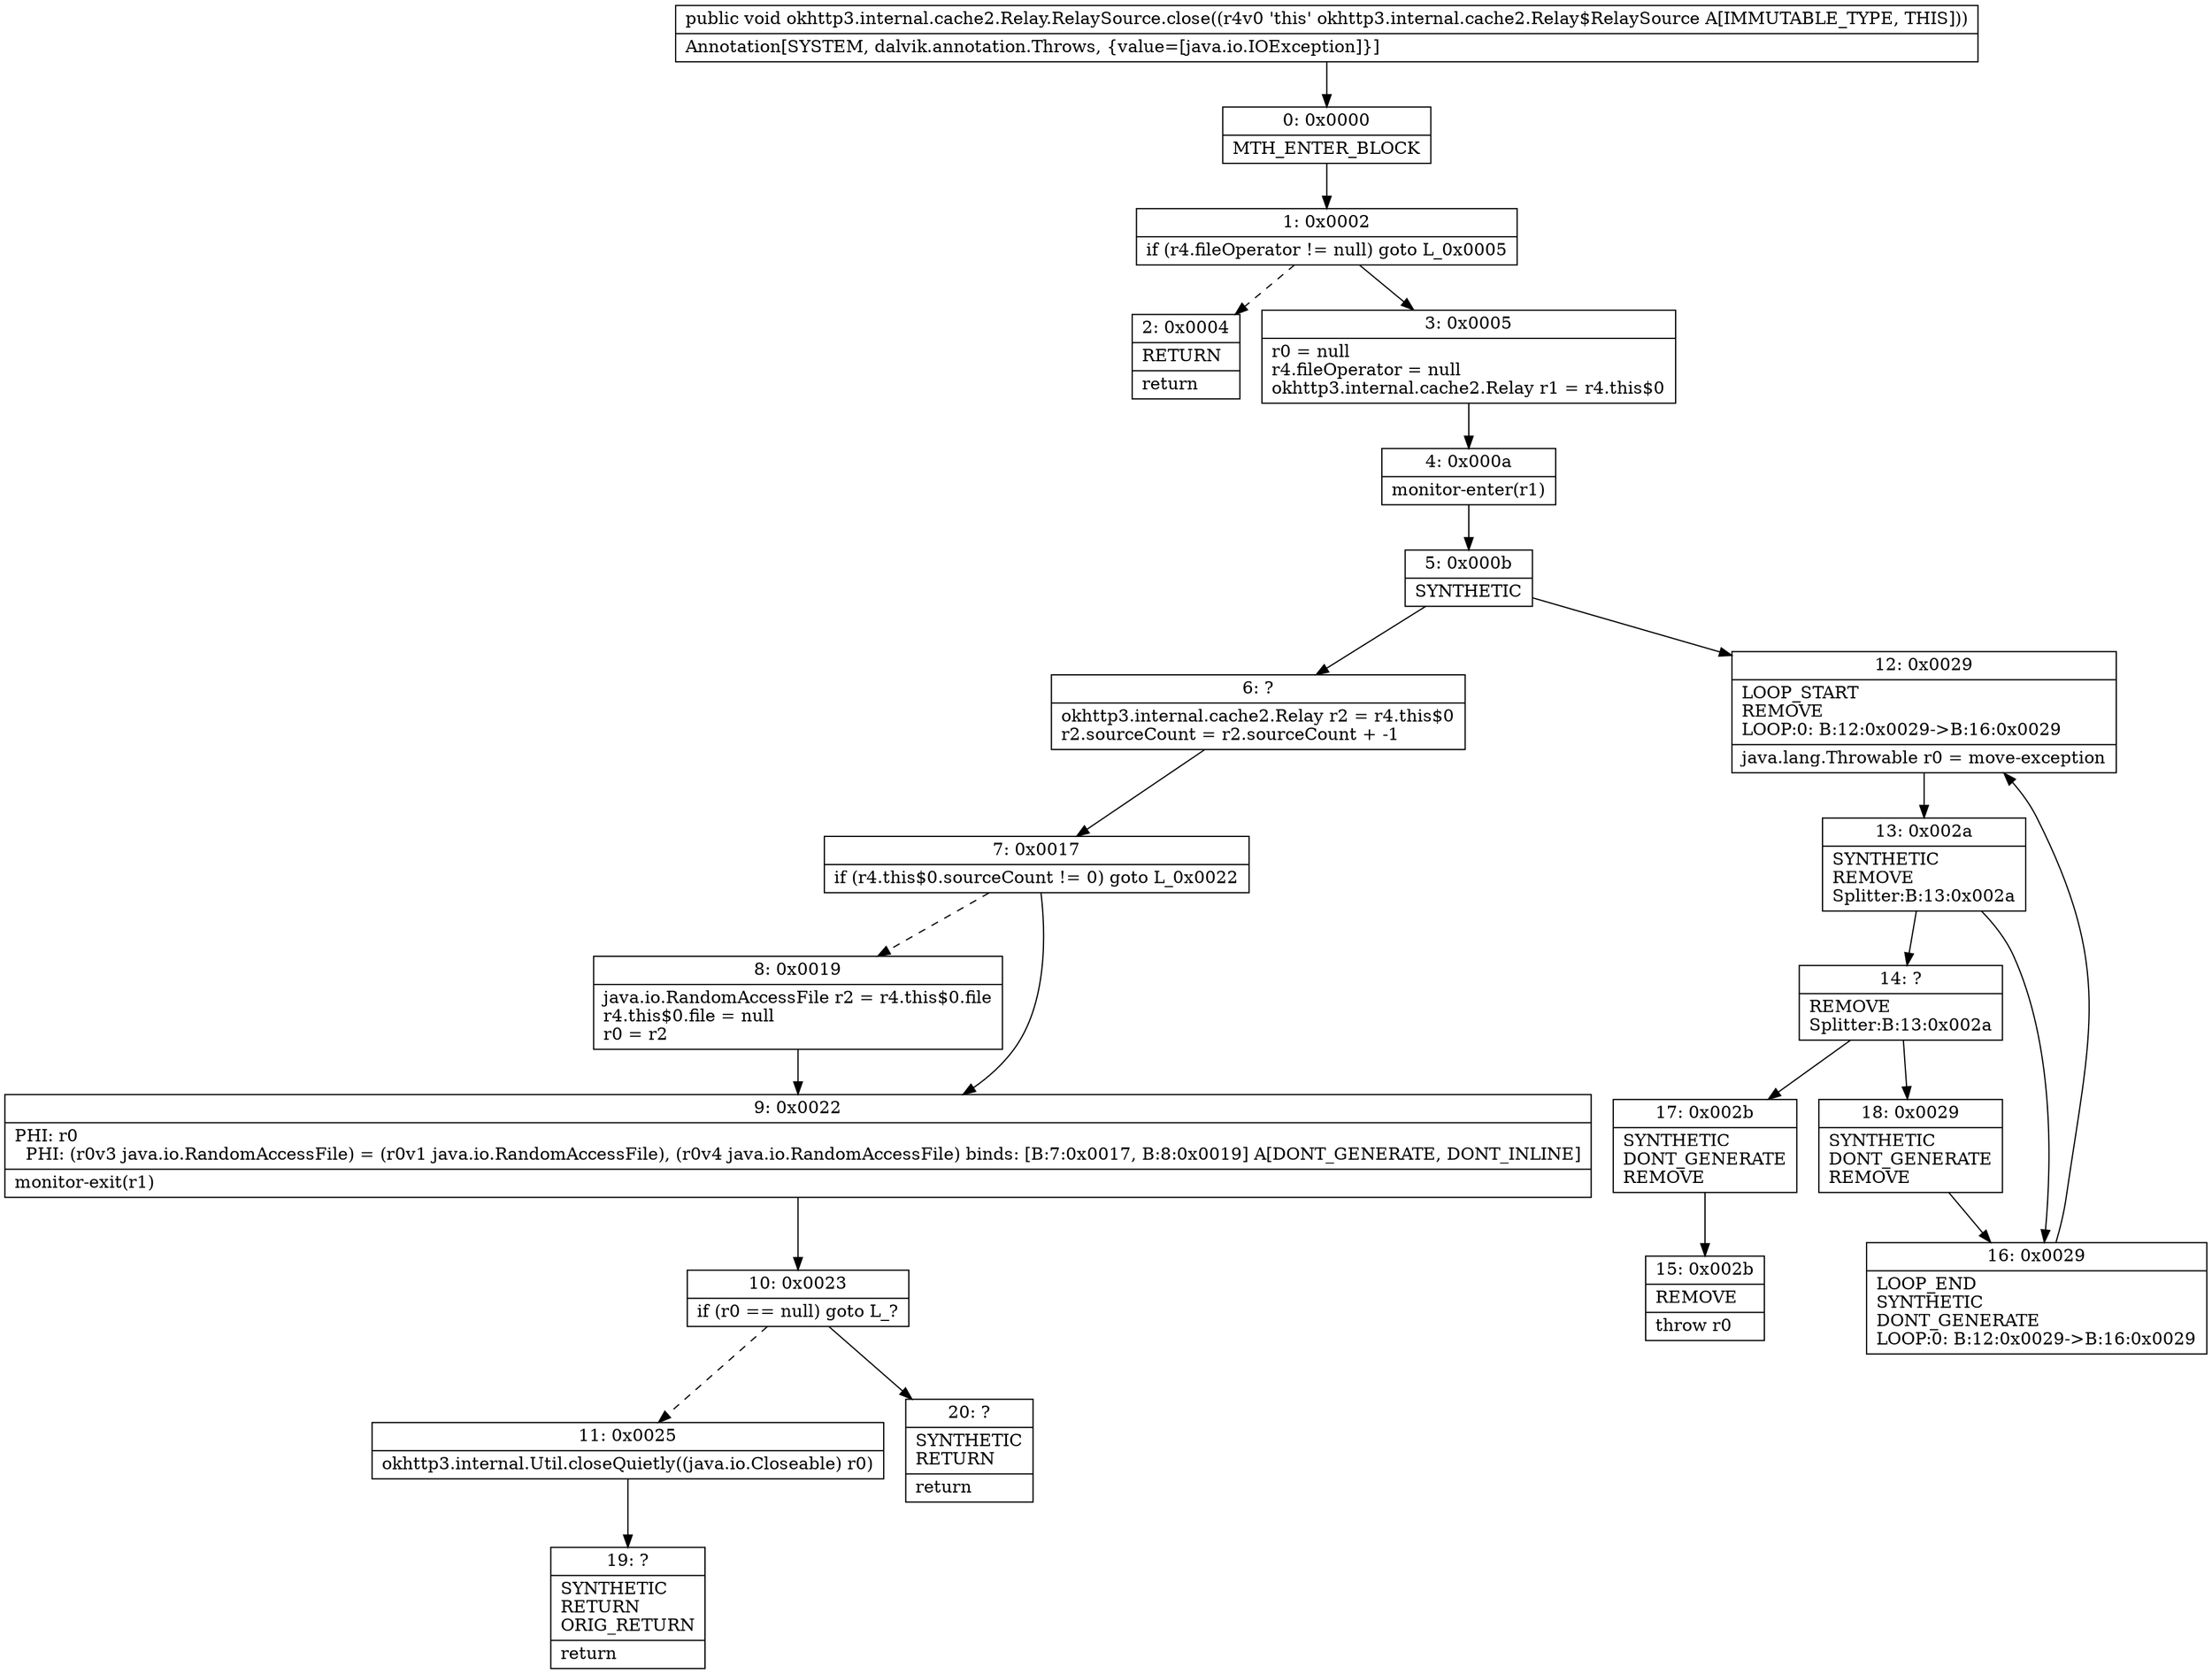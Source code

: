 digraph "CFG forokhttp3.internal.cache2.Relay.RelaySource.close()V" {
Node_0 [shape=record,label="{0\:\ 0x0000|MTH_ENTER_BLOCK\l}"];
Node_1 [shape=record,label="{1\:\ 0x0002|if (r4.fileOperator != null) goto L_0x0005\l}"];
Node_2 [shape=record,label="{2\:\ 0x0004|RETURN\l|return\l}"];
Node_3 [shape=record,label="{3\:\ 0x0005|r0 = null\lr4.fileOperator = null\lokhttp3.internal.cache2.Relay r1 = r4.this$0\l}"];
Node_4 [shape=record,label="{4\:\ 0x000a|monitor\-enter(r1)\l}"];
Node_5 [shape=record,label="{5\:\ 0x000b|SYNTHETIC\l}"];
Node_6 [shape=record,label="{6\:\ ?|okhttp3.internal.cache2.Relay r2 = r4.this$0\lr2.sourceCount = r2.sourceCount + \-1\l}"];
Node_7 [shape=record,label="{7\:\ 0x0017|if (r4.this$0.sourceCount != 0) goto L_0x0022\l}"];
Node_8 [shape=record,label="{8\:\ 0x0019|java.io.RandomAccessFile r2 = r4.this$0.file\lr4.this$0.file = null\lr0 = r2\l}"];
Node_9 [shape=record,label="{9\:\ 0x0022|PHI: r0 \l  PHI: (r0v3 java.io.RandomAccessFile) = (r0v1 java.io.RandomAccessFile), (r0v4 java.io.RandomAccessFile) binds: [B:7:0x0017, B:8:0x0019] A[DONT_GENERATE, DONT_INLINE]\l|monitor\-exit(r1)\l}"];
Node_10 [shape=record,label="{10\:\ 0x0023|if (r0 == null) goto L_?\l}"];
Node_11 [shape=record,label="{11\:\ 0x0025|okhttp3.internal.Util.closeQuietly((java.io.Closeable) r0)\l}"];
Node_12 [shape=record,label="{12\:\ 0x0029|LOOP_START\lREMOVE\lLOOP:0: B:12:0x0029\-\>B:16:0x0029\l|java.lang.Throwable r0 = move\-exception\l}"];
Node_13 [shape=record,label="{13\:\ 0x002a|SYNTHETIC\lREMOVE\lSplitter:B:13:0x002a\l}"];
Node_14 [shape=record,label="{14\:\ ?|REMOVE\lSplitter:B:13:0x002a\l}"];
Node_15 [shape=record,label="{15\:\ 0x002b|REMOVE\l|throw r0\l}"];
Node_16 [shape=record,label="{16\:\ 0x0029|LOOP_END\lSYNTHETIC\lDONT_GENERATE\lLOOP:0: B:12:0x0029\-\>B:16:0x0029\l}"];
Node_17 [shape=record,label="{17\:\ 0x002b|SYNTHETIC\lDONT_GENERATE\lREMOVE\l}"];
Node_18 [shape=record,label="{18\:\ 0x0029|SYNTHETIC\lDONT_GENERATE\lREMOVE\l}"];
Node_19 [shape=record,label="{19\:\ ?|SYNTHETIC\lRETURN\lORIG_RETURN\l|return\l}"];
Node_20 [shape=record,label="{20\:\ ?|SYNTHETIC\lRETURN\l|return\l}"];
MethodNode[shape=record,label="{public void okhttp3.internal.cache2.Relay.RelaySource.close((r4v0 'this' okhttp3.internal.cache2.Relay$RelaySource A[IMMUTABLE_TYPE, THIS]))  | Annotation[SYSTEM, dalvik.annotation.Throws, \{value=[java.io.IOException]\}]\l}"];
MethodNode -> Node_0;
Node_0 -> Node_1;
Node_1 -> Node_2[style=dashed];
Node_1 -> Node_3;
Node_3 -> Node_4;
Node_4 -> Node_5;
Node_5 -> Node_6;
Node_5 -> Node_12;
Node_6 -> Node_7;
Node_7 -> Node_8[style=dashed];
Node_7 -> Node_9;
Node_8 -> Node_9;
Node_9 -> Node_10;
Node_10 -> Node_11[style=dashed];
Node_10 -> Node_20;
Node_11 -> Node_19;
Node_12 -> Node_13;
Node_13 -> Node_14;
Node_13 -> Node_16;
Node_14 -> Node_17;
Node_14 -> Node_18;
Node_16 -> Node_12;
Node_17 -> Node_15;
Node_18 -> Node_16;
}

